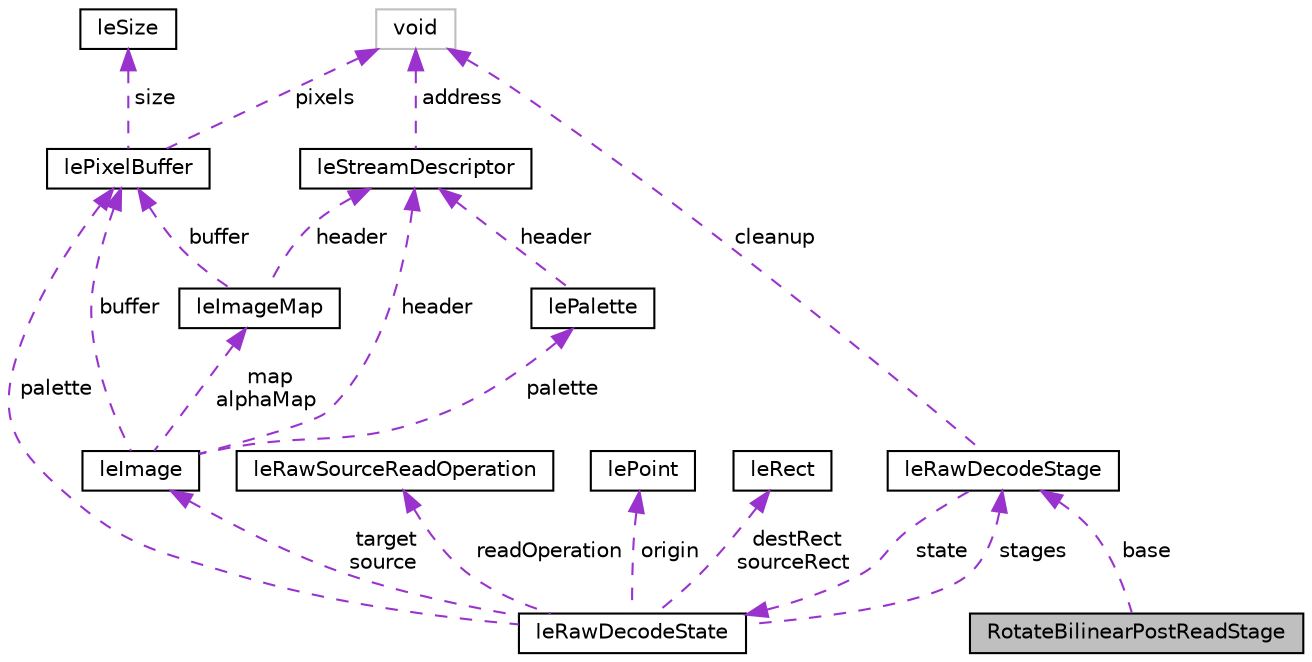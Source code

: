 digraph "RotateBilinearPostReadStage"
{
 // LATEX_PDF_SIZE
  edge [fontname="Helvetica",fontsize="10",labelfontname="Helvetica",labelfontsize="10"];
  node [fontname="Helvetica",fontsize="10",shape=record];
  Node1 [label="RotateBilinearPostReadStage",height=0.2,width=0.4,color="black", fillcolor="grey75", style="filled", fontcolor="black",tooltip=" "];
  Node2 -> Node1 [dir="back",color="darkorchid3",fontsize="10",style="dashed",label=" base" ,fontname="Helvetica"];
  Node2 [label="leRawDecodeStage",height=0.2,width=0.4,color="black", fillcolor="white", style="filled",URL="$structle_raw_decode_stage.html",tooltip=" "];
  Node3 -> Node2 [dir="back",color="darkorchid3",fontsize="10",style="dashed",label=" cleanup" ,fontname="Helvetica"];
  Node3 [label="void",height=0.2,width=0.4,color="grey75", fillcolor="white", style="filled",tooltip=" "];
  Node4 -> Node2 [dir="back",color="darkorchid3",fontsize="10",style="dashed",label=" state" ,fontname="Helvetica"];
  Node4 [label="leRawDecodeState",height=0.2,width=0.4,color="black", fillcolor="white", style="filled",URL="$structle_raw_decode_state.html",tooltip=" "];
  Node5 -> Node4 [dir="back",color="darkorchid3",fontsize="10",style="dashed",label=" palette" ,fontname="Helvetica"];
  Node5 [label="lePixelBuffer",height=0.2,width=0.4,color="black", fillcolor="white", style="filled",URL="$structle_pixel_buffer.html",tooltip=" "];
  Node3 -> Node5 [dir="back",color="darkorchid3",fontsize="10",style="dashed",label=" pixels" ,fontname="Helvetica"];
  Node6 -> Node5 [dir="back",color="darkorchid3",fontsize="10",style="dashed",label=" size" ,fontname="Helvetica"];
  Node6 [label="leSize",height=0.2,width=0.4,color="black", fillcolor="white", style="filled",URL="$structle_size.html",tooltip=" "];
  Node7 -> Node4 [dir="back",color="darkorchid3",fontsize="10",style="dashed",label=" target\nsource" ,fontname="Helvetica"];
  Node7 [label="leImage",height=0.2,width=0.4,color="black", fillcolor="white", style="filled",URL="$structle_image.html",tooltip=" "];
  Node5 -> Node7 [dir="back",color="darkorchid3",fontsize="10",style="dashed",label=" buffer" ,fontname="Helvetica"];
  Node8 -> Node7 [dir="back",color="darkorchid3",fontsize="10",style="dashed",label=" palette" ,fontname="Helvetica"];
  Node8 [label="lePalette",height=0.2,width=0.4,color="black", fillcolor="white", style="filled",URL="$structle_palette.html",tooltip=" "];
  Node9 -> Node8 [dir="back",color="darkorchid3",fontsize="10",style="dashed",label=" header" ,fontname="Helvetica"];
  Node9 [label="leStreamDescriptor",height=0.2,width=0.4,color="black", fillcolor="white", style="filled",URL="$structle_stream_descriptor.html",tooltip=" "];
  Node3 -> Node9 [dir="back",color="darkorchid3",fontsize="10",style="dashed",label=" address" ,fontname="Helvetica"];
  Node9 -> Node7 [dir="back",color="darkorchid3",fontsize="10",style="dashed",label=" header" ,fontname="Helvetica"];
  Node10 -> Node7 [dir="back",color="darkorchid3",fontsize="10",style="dashed",label=" map\nalphaMap" ,fontname="Helvetica"];
  Node10 [label="leImageMap",height=0.2,width=0.4,color="black", fillcolor="white", style="filled",URL="$structle_image_map.html",tooltip=" "];
  Node5 -> Node10 [dir="back",color="darkorchid3",fontsize="10",style="dashed",label=" buffer" ,fontname="Helvetica"];
  Node9 -> Node10 [dir="back",color="darkorchid3",fontsize="10",style="dashed",label=" header" ,fontname="Helvetica"];
  Node11 -> Node4 [dir="back",color="darkorchid3",fontsize="10",style="dashed",label=" readOperation" ,fontname="Helvetica"];
  Node11 [label="leRawSourceReadOperation",height=0.2,width=0.4,color="black", fillcolor="white", style="filled",URL="$structle_raw_source_read_operation.html",tooltip=" "];
  Node12 -> Node4 [dir="back",color="darkorchid3",fontsize="10",style="dashed",label=" origin" ,fontname="Helvetica"];
  Node12 [label="lePoint",height=0.2,width=0.4,color="black", fillcolor="white", style="filled",URL="$structle_point.html",tooltip=" "];
  Node13 -> Node4 [dir="back",color="darkorchid3",fontsize="10",style="dashed",label=" destRect\nsourceRect" ,fontname="Helvetica"];
  Node13 [label="leRect",height=0.2,width=0.4,color="black", fillcolor="white", style="filled",URL="$structle_rect.html",tooltip=" "];
  Node2 -> Node4 [dir="back",color="darkorchid3",fontsize="10",style="dashed",label=" stages" ,fontname="Helvetica"];
}
